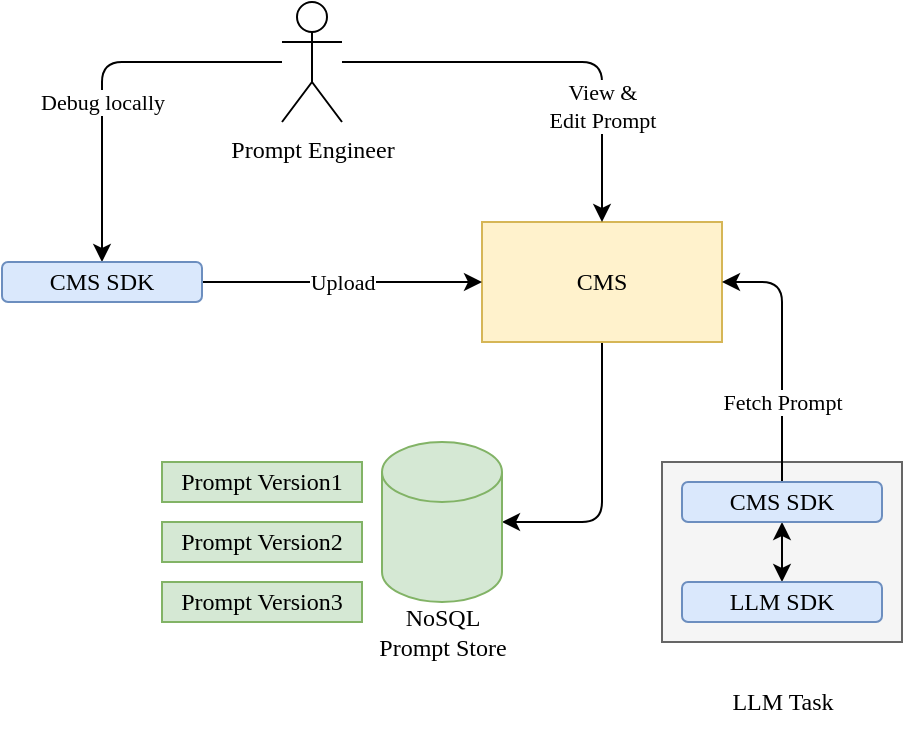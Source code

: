 <mxfile>
    <diagram id="r1nJQUZa5OQ_-Z7LlaqW" name="第 1 页">
        <mxGraphModel dx="1119" dy="866" grid="1" gridSize="10" guides="1" tooltips="1" connect="1" arrows="1" fold="1" page="1" pageScale="1" pageWidth="827" pageHeight="1169" math="0" shadow="0">
            <root>
                <mxCell id="0"/>
                <mxCell id="1" parent="0"/>
                <mxCell id="5" value="" style="whiteSpace=wrap;html=1;fontFamily=Comic Sans MS;fillColor=#f5f5f5;fontColor=#333333;strokeColor=#666666;" vertex="1" parent="1">
                    <mxGeometry x="450" y="420" width="120" height="90" as="geometry"/>
                </mxCell>
                <mxCell id="11" style="edgeStyle=none;html=1;entryX=1;entryY=0.5;entryDx=0;entryDy=0;entryPerimeter=0;fontFamily=Comic Sans MS;" edge="1" parent="1" source="2" target="10">
                    <mxGeometry relative="1" as="geometry">
                        <Array as="points">
                            <mxPoint x="420" y="450"/>
                        </Array>
                    </mxGeometry>
                </mxCell>
                <mxCell id="2" value="CMS" style="whiteSpace=wrap;html=1;fontFamily=Comic Sans MS;fillColor=#fff2cc;strokeColor=#d6b656;" vertex="1" parent="1">
                    <mxGeometry x="360" y="300" width="120" height="60" as="geometry"/>
                </mxCell>
                <mxCell id="9" value="Fetch Prompt" style="edgeStyle=none;html=1;exitX=0.5;exitY=0;exitDx=0;exitDy=0;entryX=1;entryY=0.5;entryDx=0;entryDy=0;fontFamily=Comic Sans MS;" edge="1" parent="1" source="4" target="2">
                    <mxGeometry x="-0.385" relative="1" as="geometry">
                        <Array as="points">
                            <mxPoint x="510" y="330"/>
                        </Array>
                        <mxPoint as="offset"/>
                    </mxGeometry>
                </mxCell>
                <mxCell id="19" value="" style="edgeStyle=none;html=1;fontFamily=Comic Sans MS;startArrow=classic;startFill=1;" edge="1" parent="1" source="4" target="17">
                    <mxGeometry relative="1" as="geometry"/>
                </mxCell>
                <mxCell id="4" value="CMS SDK" style="rounded=1;whiteSpace=wrap;html=1;fontFamily=Comic Sans MS;fillColor=#dae8fc;strokeColor=#6c8ebf;" vertex="1" parent="1">
                    <mxGeometry x="460" y="430" width="100" height="20" as="geometry"/>
                </mxCell>
                <mxCell id="6" value="LLM Task" style="text;html=1;align=center;verticalAlign=middle;resizable=0;points=[];autosize=1;strokeColor=none;fillColor=none;fontFamily=Comic Sans MS;" vertex="1" parent="1">
                    <mxGeometry x="470" y="525" width="80" height="30" as="geometry"/>
                </mxCell>
                <mxCell id="8" value="" style="edgeStyle=none;html=1;fontFamily=Comic Sans MS;entryX=0.5;entryY=0;entryDx=0;entryDy=0;" edge="1" parent="1" source="7" target="2">
                    <mxGeometry relative="1" as="geometry">
                        <Array as="points">
                            <mxPoint x="420" y="220"/>
                        </Array>
                    </mxGeometry>
                </mxCell>
                <mxCell id="20" value="View &amp;amp;&lt;br&gt;Edit Prompt" style="edgeLabel;html=1;align=center;verticalAlign=middle;resizable=0;points=[];fontFamily=Comic Sans MS;" vertex="1" connectable="0" parent="8">
                    <mxGeometry x="0.444" relative="1" as="geometry">
                        <mxPoint as="offset"/>
                    </mxGeometry>
                </mxCell>
                <mxCell id="23" style="edgeStyle=none;html=1;entryX=0.5;entryY=0;entryDx=0;entryDy=0;fontFamily=Comic Sans MS;startArrow=none;startFill=0;" edge="1" parent="1" source="7" target="22">
                    <mxGeometry relative="1" as="geometry">
                        <Array as="points">
                            <mxPoint x="170" y="220"/>
                        </Array>
                    </mxGeometry>
                </mxCell>
                <mxCell id="25" value="Debug locally" style="edgeLabel;html=1;align=center;verticalAlign=middle;resizable=0;points=[];fontFamily=Comic Sans MS;" vertex="1" connectable="0" parent="23">
                    <mxGeometry x="0.663" y="3" relative="1" as="geometry">
                        <mxPoint x="-3" y="-48" as="offset"/>
                    </mxGeometry>
                </mxCell>
                <mxCell id="7" value="Prompt Engineer" style="shape=umlActor;verticalLabelPosition=bottom;verticalAlign=top;html=1;outlineConnect=0;fontFamily=Comic Sans MS;" vertex="1" parent="1">
                    <mxGeometry x="260" y="190" width="30" height="60" as="geometry"/>
                </mxCell>
                <mxCell id="10" value="" style="shape=cylinder3;whiteSpace=wrap;html=1;boundedLbl=1;backgroundOutline=1;size=15;fontFamily=Comic Sans MS;fillColor=#d5e8d4;strokeColor=#82b366;" vertex="1" parent="1">
                    <mxGeometry x="310" y="410" width="60" height="80" as="geometry"/>
                </mxCell>
                <mxCell id="12" value="NoSQL&lt;br&gt;Prompt Store" style="text;html=1;align=center;verticalAlign=middle;resizable=0;points=[];autosize=1;strokeColor=none;fillColor=none;fontFamily=Comic Sans MS;" vertex="1" parent="1">
                    <mxGeometry x="290" y="485" width="100" height="40" as="geometry"/>
                </mxCell>
                <mxCell id="14" value="Prompt Version1" style="rounded=0;whiteSpace=wrap;html=1;fontFamily=Comic Sans MS;fillColor=#d5e8d4;strokeColor=#82b366;" vertex="1" parent="1">
                    <mxGeometry x="200" y="420" width="100" height="20" as="geometry"/>
                </mxCell>
                <mxCell id="15" value="Prompt Version2" style="rounded=0;whiteSpace=wrap;html=1;fontFamily=Comic Sans MS;fillColor=#d5e8d4;strokeColor=#82b366;" vertex="1" parent="1">
                    <mxGeometry x="200" y="450" width="100" height="20" as="geometry"/>
                </mxCell>
                <mxCell id="16" value="Prompt Version3" style="rounded=0;whiteSpace=wrap;html=1;fontFamily=Comic Sans MS;fillColor=#d5e8d4;strokeColor=#82b366;" vertex="1" parent="1">
                    <mxGeometry x="200" y="480" width="100" height="20" as="geometry"/>
                </mxCell>
                <mxCell id="17" value="LLM SDK" style="rounded=1;whiteSpace=wrap;html=1;fontFamily=Comic Sans MS;fillColor=#dae8fc;strokeColor=#6c8ebf;" vertex="1" parent="1">
                    <mxGeometry x="460" y="480" width="100" height="20" as="geometry"/>
                </mxCell>
                <mxCell id="24" value="Upload" style="edgeStyle=none;html=1;exitX=1;exitY=0.5;exitDx=0;exitDy=0;fontFamily=Comic Sans MS;startArrow=none;startFill=0;" edge="1" parent="1" source="22" target="2">
                    <mxGeometry relative="1" as="geometry"/>
                </mxCell>
                <mxCell id="22" value="CMS SDK" style="rounded=1;whiteSpace=wrap;html=1;fontFamily=Comic Sans MS;fillColor=#dae8fc;strokeColor=#6c8ebf;" vertex="1" parent="1">
                    <mxGeometry x="120" y="320" width="100" height="20" as="geometry"/>
                </mxCell>
            </root>
        </mxGraphModel>
    </diagram>
</mxfile>
